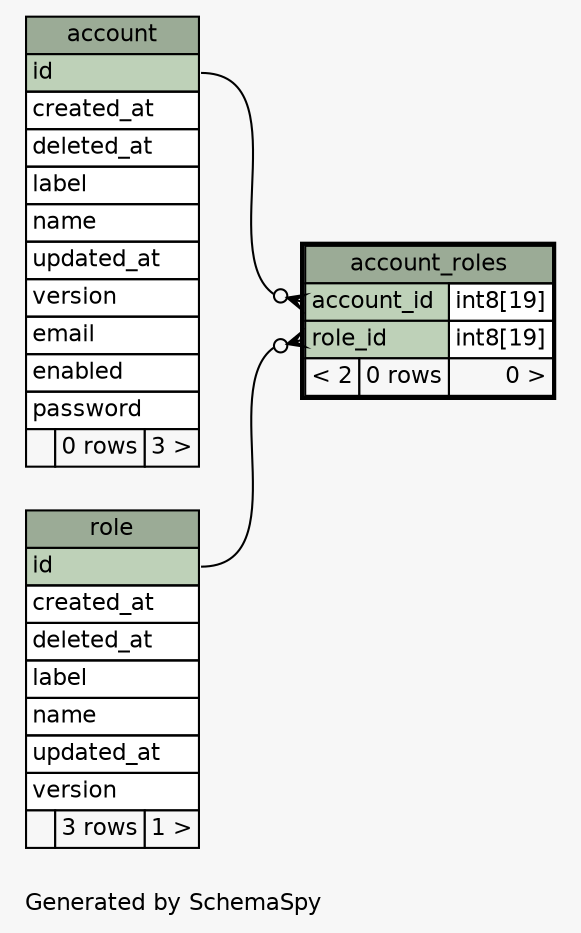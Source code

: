 // dot 12.1.1 on Mac OS X 12.3
// SchemaSpy rev 590
digraph "oneDegreeRelationshipsDiagram" {
  graph [
    rankdir="RL"
    bgcolor="#f7f7f7"
    label="\nGenerated by SchemaSpy"
    labeljust="l"
    nodesep="0.18"
    ranksep="0.46"
    fontname="Helvetica"
    fontsize="11"
  ];
  node [
    fontname="Helvetica"
    fontsize="11"
    shape="plaintext"
  ];
  edge [
    arrowsize="0.8"
  ];
  "account_roles":"account_id":w -> "account":"id":e [arrowhead=none dir=back arrowtail=crowodot];
  "account_roles":"role_id":w -> "role":"id":e [arrowhead=none dir=back arrowtail=crowodot];
  "account" [
    label=<
    <TABLE BORDER="0" CELLBORDER="1" CELLSPACING="0" BGCOLOR="#ffffff">
      <TR><TD COLSPAN="3" BGCOLOR="#9bab96" ALIGN="CENTER">account</TD></TR>
      <TR><TD PORT="id" COLSPAN="3" BGCOLOR="#bed1b8" ALIGN="LEFT">id</TD></TR>
      <TR><TD PORT="created_at" COLSPAN="3" ALIGN="LEFT">created_at</TD></TR>
      <TR><TD PORT="deleted_at" COLSPAN="3" ALIGN="LEFT">deleted_at</TD></TR>
      <TR><TD PORT="label" COLSPAN="3" ALIGN="LEFT">label</TD></TR>
      <TR><TD PORT="name" COLSPAN="3" ALIGN="LEFT">name</TD></TR>
      <TR><TD PORT="updated_at" COLSPAN="3" ALIGN="LEFT">updated_at</TD></TR>
      <TR><TD PORT="version" COLSPAN="3" ALIGN="LEFT">version</TD></TR>
      <TR><TD PORT="email" COLSPAN="3" ALIGN="LEFT">email</TD></TR>
      <TR><TD PORT="enabled" COLSPAN="3" ALIGN="LEFT">enabled</TD></TR>
      <TR><TD PORT="password" COLSPAN="3" ALIGN="LEFT">password</TD></TR>
      <TR><TD ALIGN="LEFT" BGCOLOR="#f7f7f7">  </TD><TD ALIGN="RIGHT" BGCOLOR="#f7f7f7">0 rows</TD><TD ALIGN="RIGHT" BGCOLOR="#f7f7f7">3 &gt;</TD></TR>
    </TABLE>>
    URL="account.html"
    tooltip="account"
  ];
  "account_roles" [
    label=<
    <TABLE BORDER="2" CELLBORDER="1" CELLSPACING="0" BGCOLOR="#ffffff">
      <TR><TD COLSPAN="3" BGCOLOR="#9bab96" ALIGN="CENTER">account_roles</TD></TR>
      <TR><TD PORT="account_id" COLSPAN="2" BGCOLOR="#bed1b8" ALIGN="LEFT">account_id</TD><TD PORT="account_id.type" ALIGN="LEFT">int8[19]</TD></TR>
      <TR><TD PORT="role_id" COLSPAN="2" BGCOLOR="#bed1b8" ALIGN="LEFT">role_id</TD><TD PORT="role_id.type" ALIGN="LEFT">int8[19]</TD></TR>
      <TR><TD ALIGN="LEFT" BGCOLOR="#f7f7f7">&lt; 2</TD><TD ALIGN="RIGHT" BGCOLOR="#f7f7f7">0 rows</TD><TD ALIGN="RIGHT" BGCOLOR="#f7f7f7">0 &gt;</TD></TR>
    </TABLE>>
    URL="account_roles.html"
    tooltip="account_roles"
  ];
  "role" [
    label=<
    <TABLE BORDER="0" CELLBORDER="1" CELLSPACING="0" BGCOLOR="#ffffff">
      <TR><TD COLSPAN="3" BGCOLOR="#9bab96" ALIGN="CENTER">role</TD></TR>
      <TR><TD PORT="id" COLSPAN="3" BGCOLOR="#bed1b8" ALIGN="LEFT">id</TD></TR>
      <TR><TD PORT="created_at" COLSPAN="3" ALIGN="LEFT">created_at</TD></TR>
      <TR><TD PORT="deleted_at" COLSPAN="3" ALIGN="LEFT">deleted_at</TD></TR>
      <TR><TD PORT="label" COLSPAN="3" ALIGN="LEFT">label</TD></TR>
      <TR><TD PORT="name" COLSPAN="3" ALIGN="LEFT">name</TD></TR>
      <TR><TD PORT="updated_at" COLSPAN="3" ALIGN="LEFT">updated_at</TD></TR>
      <TR><TD PORT="version" COLSPAN="3" ALIGN="LEFT">version</TD></TR>
      <TR><TD ALIGN="LEFT" BGCOLOR="#f7f7f7">  </TD><TD ALIGN="RIGHT" BGCOLOR="#f7f7f7">3 rows</TD><TD ALIGN="RIGHT" BGCOLOR="#f7f7f7">1 &gt;</TD></TR>
    </TABLE>>
    URL="role.html"
    tooltip="role"
  ];
}
